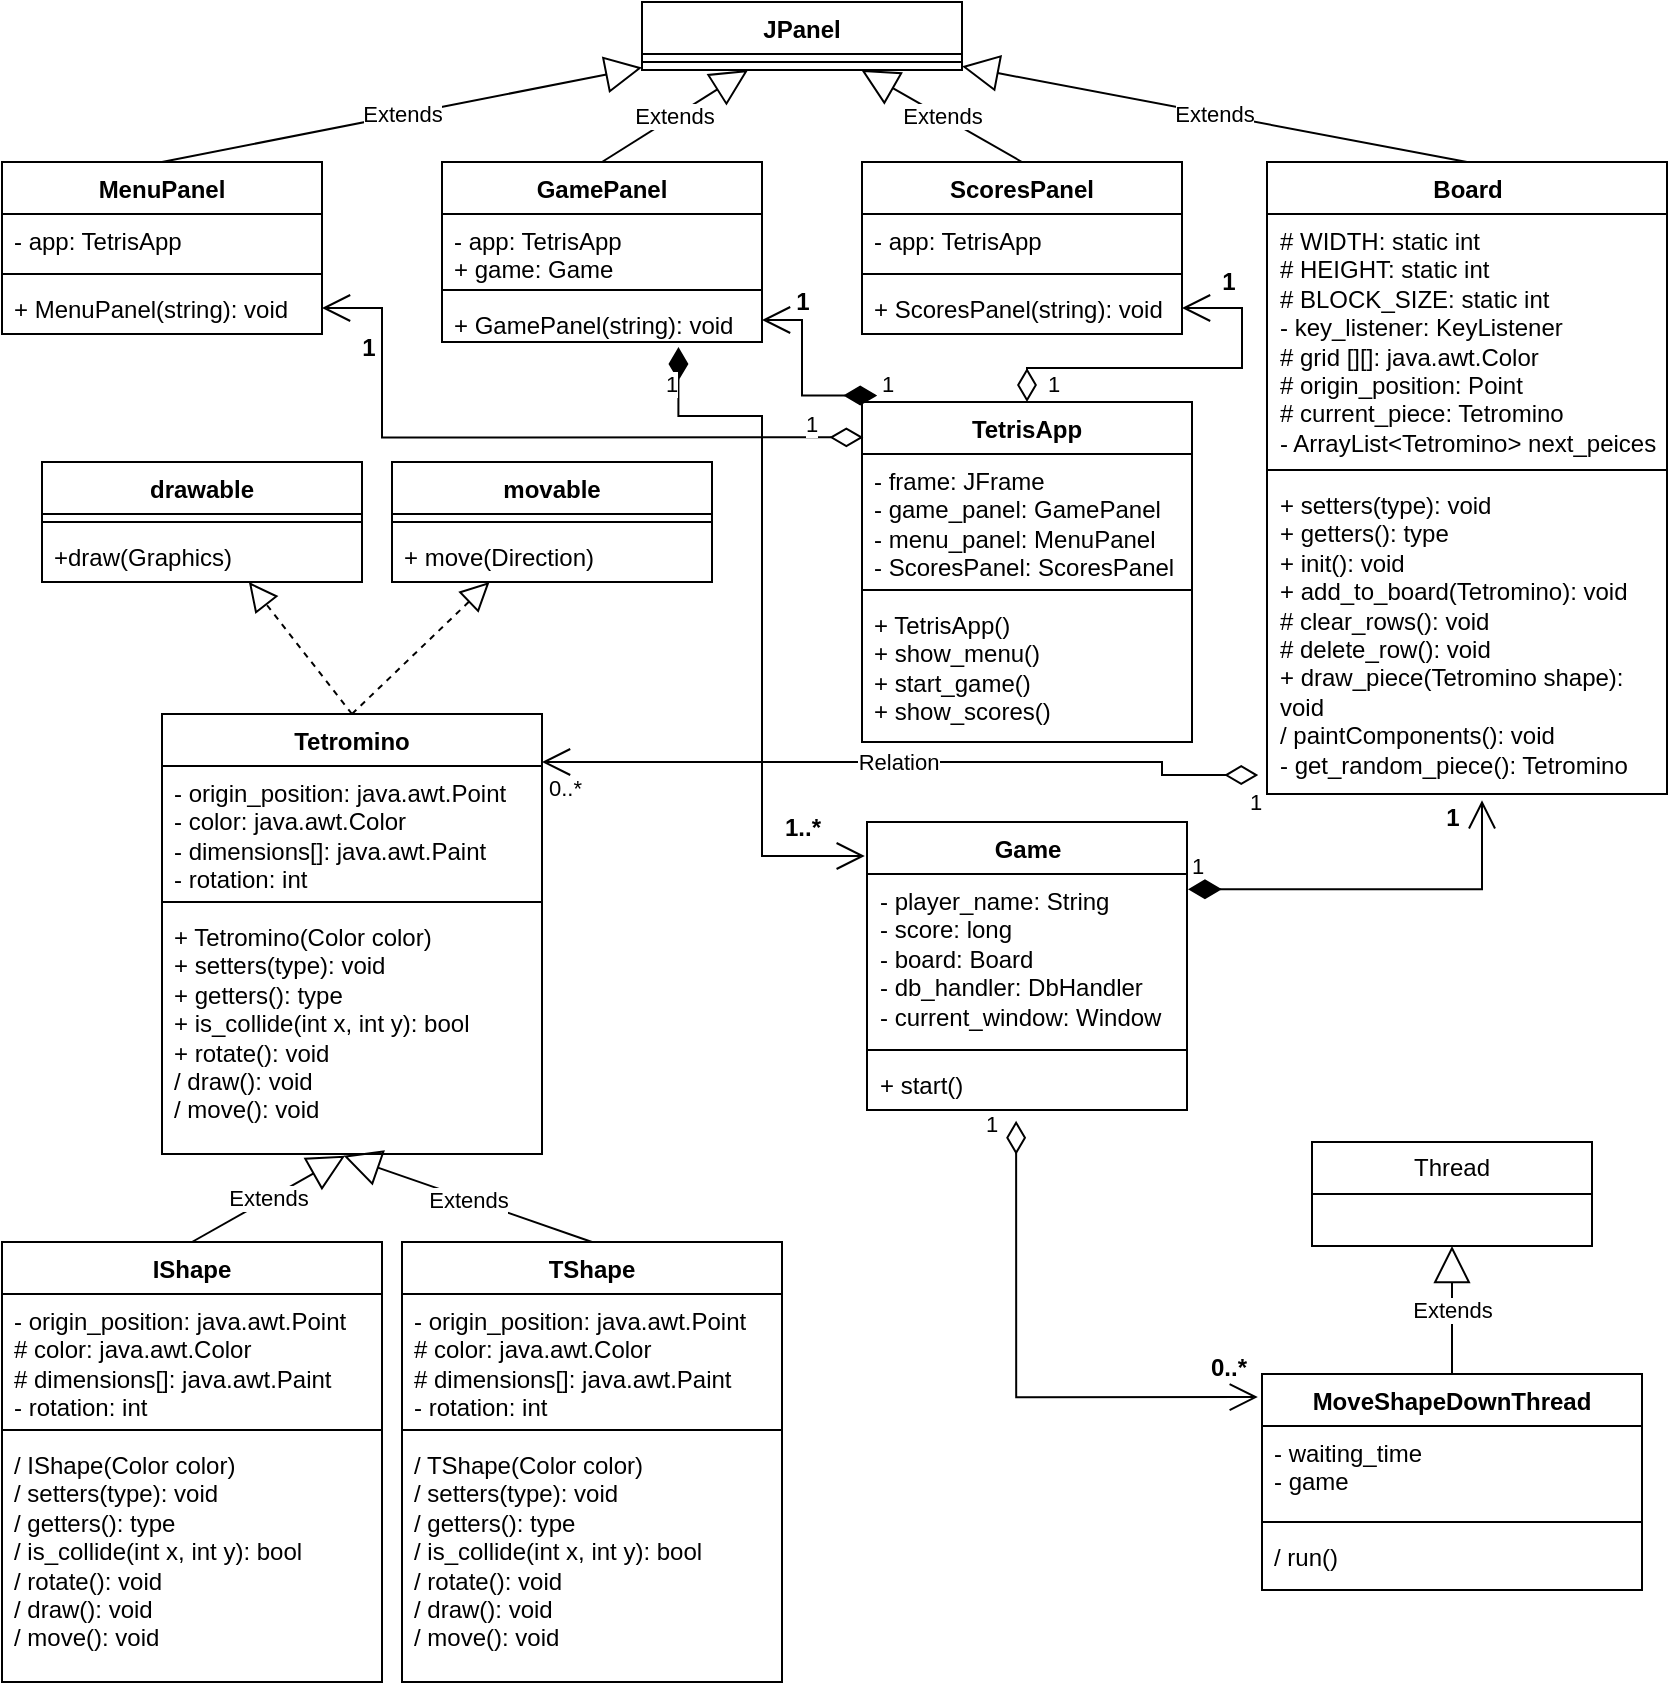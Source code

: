 <mxfile version="24.6.4" type="github">
  <diagram name="Page-1" id="LEk2RzjLMQXYnz17zCRp">
    <mxGraphModel dx="977" dy="553" grid="1" gridSize="10" guides="1" tooltips="1" connect="1" arrows="1" fold="1" page="1" pageScale="1" pageWidth="850" pageHeight="1100" math="0" shadow="0">
      <root>
        <mxCell id="0" />
        <mxCell id="1" parent="0" />
        <mxCell id="zfE6cm3D6rAWmVV0Wjxj-2" value="MenuPanel" style="swimlane;fontStyle=1;align=center;verticalAlign=top;childLayout=stackLayout;horizontal=1;startSize=26;horizontalStack=0;resizeParent=1;resizeParentMax=0;resizeLast=0;collapsible=1;marginBottom=0;whiteSpace=wrap;html=1;" vertex="1" parent="1">
          <mxGeometry x="10" y="80" width="160" height="86" as="geometry" />
        </mxCell>
        <mxCell id="zfE6cm3D6rAWmVV0Wjxj-3" value="- app: TetrisApp" style="text;strokeColor=none;fillColor=none;align=left;verticalAlign=top;spacingLeft=4;spacingRight=4;overflow=hidden;rotatable=0;points=[[0,0.5],[1,0.5]];portConstraint=eastwest;whiteSpace=wrap;html=1;" vertex="1" parent="zfE6cm3D6rAWmVV0Wjxj-2">
          <mxGeometry y="26" width="160" height="26" as="geometry" />
        </mxCell>
        <mxCell id="zfE6cm3D6rAWmVV0Wjxj-4" value="" style="line;strokeWidth=1;fillColor=none;align=left;verticalAlign=middle;spacingTop=-1;spacingLeft=3;spacingRight=3;rotatable=0;labelPosition=right;points=[];portConstraint=eastwest;strokeColor=inherit;" vertex="1" parent="zfE6cm3D6rAWmVV0Wjxj-2">
          <mxGeometry y="52" width="160" height="8" as="geometry" />
        </mxCell>
        <mxCell id="zfE6cm3D6rAWmVV0Wjxj-5" value="+ MenuPanel(string): void" style="text;strokeColor=none;fillColor=none;align=left;verticalAlign=top;spacingLeft=4;spacingRight=4;overflow=hidden;rotatable=0;points=[[0,0.5],[1,0.5]];portConstraint=eastwest;whiteSpace=wrap;html=1;" vertex="1" parent="zfE6cm3D6rAWmVV0Wjxj-2">
          <mxGeometry y="60" width="160" height="26" as="geometry" />
        </mxCell>
        <mxCell id="zfE6cm3D6rAWmVV0Wjxj-15" value="ScoresPanel" style="swimlane;fontStyle=1;align=center;verticalAlign=top;childLayout=stackLayout;horizontal=1;startSize=26;horizontalStack=0;resizeParent=1;resizeParentMax=0;resizeLast=0;collapsible=1;marginBottom=0;whiteSpace=wrap;html=1;" vertex="1" parent="1">
          <mxGeometry x="440" y="80" width="160" height="86" as="geometry" />
        </mxCell>
        <mxCell id="zfE6cm3D6rAWmVV0Wjxj-16" value="- app: TetrisApp" style="text;strokeColor=none;fillColor=none;align=left;verticalAlign=top;spacingLeft=4;spacingRight=4;overflow=hidden;rotatable=0;points=[[0,0.5],[1,0.5]];portConstraint=eastwest;whiteSpace=wrap;html=1;" vertex="1" parent="zfE6cm3D6rAWmVV0Wjxj-15">
          <mxGeometry y="26" width="160" height="26" as="geometry" />
        </mxCell>
        <mxCell id="zfE6cm3D6rAWmVV0Wjxj-17" value="" style="line;strokeWidth=1;fillColor=none;align=left;verticalAlign=middle;spacingTop=-1;spacingLeft=3;spacingRight=3;rotatable=0;labelPosition=right;points=[];portConstraint=eastwest;strokeColor=inherit;" vertex="1" parent="zfE6cm3D6rAWmVV0Wjxj-15">
          <mxGeometry y="52" width="160" height="8" as="geometry" />
        </mxCell>
        <mxCell id="zfE6cm3D6rAWmVV0Wjxj-18" value="+ ScoresPanel(string): void" style="text;strokeColor=none;fillColor=none;align=left;verticalAlign=top;spacingLeft=4;spacingRight=4;overflow=hidden;rotatable=0;points=[[0,0.5],[1,0.5]];portConstraint=eastwest;whiteSpace=wrap;html=1;" vertex="1" parent="zfE6cm3D6rAWmVV0Wjxj-15">
          <mxGeometry y="60" width="160" height="26" as="geometry" />
        </mxCell>
        <mxCell id="zfE6cm3D6rAWmVV0Wjxj-19" value="GamePanel" style="swimlane;fontStyle=1;align=center;verticalAlign=top;childLayout=stackLayout;horizontal=1;startSize=26;horizontalStack=0;resizeParent=1;resizeParentMax=0;resizeLast=0;collapsible=1;marginBottom=0;whiteSpace=wrap;html=1;" vertex="1" parent="1">
          <mxGeometry x="230" y="80" width="160" height="90" as="geometry" />
        </mxCell>
        <mxCell id="zfE6cm3D6rAWmVV0Wjxj-20" value="- app: TetrisApp&amp;nbsp;&lt;div&gt;+ game: Game&lt;/div&gt;" style="text;strokeColor=none;fillColor=none;align=left;verticalAlign=top;spacingLeft=4;spacingRight=4;overflow=hidden;rotatable=0;points=[[0,0.5],[1,0.5]];portConstraint=eastwest;whiteSpace=wrap;html=1;" vertex="1" parent="zfE6cm3D6rAWmVV0Wjxj-19">
          <mxGeometry y="26" width="160" height="34" as="geometry" />
        </mxCell>
        <mxCell id="zfE6cm3D6rAWmVV0Wjxj-21" value="" style="line;strokeWidth=1;fillColor=none;align=left;verticalAlign=middle;spacingTop=-1;spacingLeft=3;spacingRight=3;rotatable=0;labelPosition=right;points=[];portConstraint=eastwest;strokeColor=inherit;" vertex="1" parent="zfE6cm3D6rAWmVV0Wjxj-19">
          <mxGeometry y="60" width="160" height="8" as="geometry" />
        </mxCell>
        <mxCell id="zfE6cm3D6rAWmVV0Wjxj-22" value="+ GamePanel(string): void" style="text;strokeColor=none;fillColor=none;align=left;verticalAlign=top;spacingLeft=4;spacingRight=4;overflow=hidden;rotatable=0;points=[[0,0.5],[1,0.5]];portConstraint=eastwest;whiteSpace=wrap;html=1;" vertex="1" parent="zfE6cm3D6rAWmVV0Wjxj-19">
          <mxGeometry y="68" width="160" height="22" as="geometry" />
        </mxCell>
        <mxCell id="zfE6cm3D6rAWmVV0Wjxj-23" value="drawable" style="swimlane;fontStyle=1;align=center;verticalAlign=top;childLayout=stackLayout;horizontal=1;startSize=26;horizontalStack=0;resizeParent=1;resizeParentMax=0;resizeLast=0;collapsible=1;marginBottom=0;whiteSpace=wrap;html=1;" vertex="1" parent="1">
          <mxGeometry x="30" y="230" width="160" height="60" as="geometry" />
        </mxCell>
        <mxCell id="zfE6cm3D6rAWmVV0Wjxj-25" value="" style="line;strokeWidth=1;fillColor=none;align=left;verticalAlign=middle;spacingTop=-1;spacingLeft=3;spacingRight=3;rotatable=0;labelPosition=right;points=[];portConstraint=eastwest;strokeColor=inherit;" vertex="1" parent="zfE6cm3D6rAWmVV0Wjxj-23">
          <mxGeometry y="26" width="160" height="8" as="geometry" />
        </mxCell>
        <mxCell id="zfE6cm3D6rAWmVV0Wjxj-26" value="+draw(Graphics)" style="text;strokeColor=none;fillColor=none;align=left;verticalAlign=top;spacingLeft=4;spacingRight=4;overflow=hidden;rotatable=0;points=[[0,0.5],[1,0.5]];portConstraint=eastwest;whiteSpace=wrap;html=1;" vertex="1" parent="zfE6cm3D6rAWmVV0Wjxj-23">
          <mxGeometry y="34" width="160" height="26" as="geometry" />
        </mxCell>
        <mxCell id="zfE6cm3D6rAWmVV0Wjxj-32" value="Tetromino" style="swimlane;fontStyle=1;align=center;verticalAlign=top;childLayout=stackLayout;horizontal=1;startSize=26;horizontalStack=0;resizeParent=1;resizeParentMax=0;resizeLast=0;collapsible=1;marginBottom=0;whiteSpace=wrap;html=1;" vertex="1" parent="1">
          <mxGeometry x="90" y="356" width="190" height="220" as="geometry">
            <mxRectangle x="30" y="310" width="80" height="30" as="alternateBounds" />
          </mxGeometry>
        </mxCell>
        <mxCell id="zfE6cm3D6rAWmVV0Wjxj-33" value="- origin_position: java.awt.Point&lt;div&gt;- color: java.awt.Color&lt;/div&gt;&lt;div&gt;- dimensions[]: java.awt.Paint&lt;/div&gt;&lt;div&gt;- rotation: int&lt;br&gt;&lt;div&gt;&lt;br&gt;&lt;/div&gt;&lt;/div&gt;" style="text;strokeColor=none;fillColor=none;align=left;verticalAlign=top;spacingLeft=4;spacingRight=4;overflow=hidden;rotatable=0;points=[[0,0.5],[1,0.5]];portConstraint=eastwest;whiteSpace=wrap;html=1;" vertex="1" parent="zfE6cm3D6rAWmVV0Wjxj-32">
          <mxGeometry y="26" width="190" height="64" as="geometry" />
        </mxCell>
        <mxCell id="zfE6cm3D6rAWmVV0Wjxj-34" value="" style="line;strokeWidth=1;fillColor=none;align=left;verticalAlign=middle;spacingTop=-1;spacingLeft=3;spacingRight=3;rotatable=0;labelPosition=right;points=[];portConstraint=eastwest;strokeColor=inherit;" vertex="1" parent="zfE6cm3D6rAWmVV0Wjxj-32">
          <mxGeometry y="90" width="190" height="8" as="geometry" />
        </mxCell>
        <mxCell id="zfE6cm3D6rAWmVV0Wjxj-35" value="+ Tetromino(Color color)&lt;div&gt;+ setters(type): void&lt;div&gt;+ getters(): type&lt;/div&gt;&lt;div&gt;+ is_collide(int x, int y): bool&lt;/div&gt;&lt;div&gt;+ rotate(): void&lt;/div&gt;&lt;div&gt;/ draw(): void&lt;/div&gt;&lt;div&gt;/ move(): void&lt;/div&gt;&lt;div&gt;&lt;br&gt;&lt;/div&gt;&lt;/div&gt;" style="text;strokeColor=none;fillColor=none;align=left;verticalAlign=top;spacingLeft=4;spacingRight=4;overflow=hidden;rotatable=0;points=[[0,0.5],[1,0.5]];portConstraint=eastwest;whiteSpace=wrap;html=1;" vertex="1" parent="zfE6cm3D6rAWmVV0Wjxj-32">
          <mxGeometry y="98" width="190" height="122" as="geometry" />
        </mxCell>
        <mxCell id="zfE6cm3D6rAWmVV0Wjxj-45" value="Board" style="swimlane;fontStyle=1;align=center;verticalAlign=top;childLayout=stackLayout;horizontal=1;startSize=26;horizontalStack=0;resizeParent=1;resizeParentMax=0;resizeLast=0;collapsible=1;marginBottom=0;whiteSpace=wrap;html=1;" vertex="1" parent="1">
          <mxGeometry x="642.5" y="80" width="200" height="316" as="geometry">
            <mxRectangle x="30" y="310" width="80" height="30" as="alternateBounds" />
          </mxGeometry>
        </mxCell>
        <mxCell id="zfE6cm3D6rAWmVV0Wjxj-46" value="# WIDTH: static int&lt;div&gt;# HEIGHT: static int&lt;/div&gt;&lt;div&gt;# BLOCK_SIZE: static int&lt;/div&gt;&lt;div&gt;- key_listener: KeyListener&lt;div&gt;# grid [][]: java.awt.Color&lt;/div&gt;&lt;div&gt;# origin_position: Point&lt;/div&gt;&lt;div&gt;# current_piece: Tetromino&lt;/div&gt;&lt;div&gt;- ArrayList&amp;lt;Tetromino&amp;gt; next_peices&lt;br&gt;&lt;div&gt;&lt;div&gt;&lt;br&gt;&lt;/div&gt;&lt;/div&gt;&lt;/div&gt;&lt;/div&gt;" style="text;strokeColor=none;fillColor=none;align=left;verticalAlign=top;spacingLeft=4;spacingRight=4;overflow=hidden;rotatable=0;points=[[0,0.5],[1,0.5]];portConstraint=eastwest;whiteSpace=wrap;html=1;" vertex="1" parent="zfE6cm3D6rAWmVV0Wjxj-45">
          <mxGeometry y="26" width="200" height="124" as="geometry" />
        </mxCell>
        <mxCell id="zfE6cm3D6rAWmVV0Wjxj-47" value="" style="line;strokeWidth=1;fillColor=none;align=left;verticalAlign=middle;spacingTop=-1;spacingLeft=3;spacingRight=3;rotatable=0;labelPosition=right;points=[];portConstraint=eastwest;strokeColor=inherit;" vertex="1" parent="zfE6cm3D6rAWmVV0Wjxj-45">
          <mxGeometry y="150" width="200" height="8" as="geometry" />
        </mxCell>
        <mxCell id="zfE6cm3D6rAWmVV0Wjxj-48" value="+ setters(type): void&lt;div&gt;+ getters(): type&lt;/div&gt;&lt;div&gt;+ init(): void&lt;/div&gt;&lt;div&gt;&lt;span style=&quot;background-color: initial;&quot;&gt;+ add_to_board(Tetromino): void&lt;/span&gt;&lt;br&gt;&lt;/div&gt;&lt;div&gt;# clear_rows(): void&lt;/div&gt;&lt;div&gt;# delete_row(): void&lt;/div&gt;&lt;div&gt;+ draw_piece(Tetromino shape): void&lt;/div&gt;&lt;div&gt;/ paintComponents(): void&lt;/div&gt;&lt;div&gt;- get_random_piece(): Tetromino&lt;/div&gt;" style="text;strokeColor=none;fillColor=none;align=left;verticalAlign=top;spacingLeft=4;spacingRight=4;overflow=hidden;rotatable=0;points=[[0,0.5],[1,0.5]];portConstraint=eastwest;whiteSpace=wrap;html=1;" vertex="1" parent="zfE6cm3D6rAWmVV0Wjxj-45">
          <mxGeometry y="158" width="200" height="158" as="geometry" />
        </mxCell>
        <mxCell id="zfE6cm3D6rAWmVV0Wjxj-49" value="Thread" style="swimlane;fontStyle=0;childLayout=stackLayout;horizontal=1;startSize=26;fillColor=none;horizontalStack=0;resizeParent=1;resizeParentMax=0;resizeLast=0;collapsible=1;marginBottom=0;whiteSpace=wrap;html=1;" vertex="1" parent="1">
          <mxGeometry x="665" y="570" width="140" height="52" as="geometry" />
        </mxCell>
        <mxCell id="zfE6cm3D6rAWmVV0Wjxj-54" value="Extends" style="endArrow=block;endSize=16;endFill=0;html=1;rounded=0;" edge="1" parent="1" source="zfE6cm3D6rAWmVV0Wjxj-57" target="zfE6cm3D6rAWmVV0Wjxj-49">
          <mxGeometry x="-0.006" width="160" relative="1" as="geometry">
            <mxPoint x="735" y="736" as="sourcePoint" />
            <mxPoint x="575" y="596" as="targetPoint" />
            <mxPoint as="offset" />
          </mxGeometry>
        </mxCell>
        <mxCell id="zfE6cm3D6rAWmVV0Wjxj-57" value="MoveShapeDownThread" style="swimlane;fontStyle=1;align=center;verticalAlign=top;childLayout=stackLayout;horizontal=1;startSize=26;horizontalStack=0;resizeParent=1;resizeParentMax=0;resizeLast=0;collapsible=1;marginBottom=0;whiteSpace=wrap;html=1;" vertex="1" parent="1">
          <mxGeometry x="640" y="686" width="190" height="108" as="geometry">
            <mxRectangle x="30" y="310" width="80" height="30" as="alternateBounds" />
          </mxGeometry>
        </mxCell>
        <mxCell id="zfE6cm3D6rAWmVV0Wjxj-58" value="- waiting_time&lt;div&gt;- game&lt;br&gt;&lt;div&gt;&lt;div&gt;&lt;br&gt;&lt;/div&gt;&lt;/div&gt;&lt;/div&gt;" style="text;strokeColor=none;fillColor=none;align=left;verticalAlign=top;spacingLeft=4;spacingRight=4;overflow=hidden;rotatable=0;points=[[0,0.5],[1,0.5]];portConstraint=eastwest;whiteSpace=wrap;html=1;" vertex="1" parent="zfE6cm3D6rAWmVV0Wjxj-57">
          <mxGeometry y="26" width="190" height="44" as="geometry" />
        </mxCell>
        <mxCell id="zfE6cm3D6rAWmVV0Wjxj-59" value="" style="line;strokeWidth=1;fillColor=none;align=left;verticalAlign=middle;spacingTop=-1;spacingLeft=3;spacingRight=3;rotatable=0;labelPosition=right;points=[];portConstraint=eastwest;strokeColor=inherit;" vertex="1" parent="zfE6cm3D6rAWmVV0Wjxj-57">
          <mxGeometry y="70" width="190" height="8" as="geometry" />
        </mxCell>
        <mxCell id="zfE6cm3D6rAWmVV0Wjxj-60" value="/ run()&lt;br&gt;&lt;div&gt;&lt;br&gt;&lt;/div&gt;" style="text;strokeColor=none;fillColor=none;align=left;verticalAlign=top;spacingLeft=4;spacingRight=4;overflow=hidden;rotatable=0;points=[[0,0.5],[1,0.5]];portConstraint=eastwest;whiteSpace=wrap;html=1;" vertex="1" parent="zfE6cm3D6rAWmVV0Wjxj-57">
          <mxGeometry y="78" width="190" height="30" as="geometry" />
        </mxCell>
        <mxCell id="zfE6cm3D6rAWmVV0Wjxj-62" value="TetrisApp" style="swimlane;fontStyle=1;align=center;verticalAlign=top;childLayout=stackLayout;horizontal=1;startSize=26;horizontalStack=0;resizeParent=1;resizeParentMax=0;resizeLast=0;collapsible=1;marginBottom=0;whiteSpace=wrap;html=1;" vertex="1" parent="1">
          <mxGeometry x="440" y="200" width="165" height="170" as="geometry" />
        </mxCell>
        <mxCell id="zfE6cm3D6rAWmVV0Wjxj-63" value="- frame: JFrame&lt;div&gt;- game_panel: GamePanel&lt;/div&gt;&lt;div&gt;- menu_panel: MenuPanel&lt;/div&gt;&lt;div&gt;- ScoresPanel: ScoresPanel&lt;/div&gt;" style="text;strokeColor=none;fillColor=none;align=left;verticalAlign=top;spacingLeft=4;spacingRight=4;overflow=hidden;rotatable=0;points=[[0,0.5],[1,0.5]];portConstraint=eastwest;whiteSpace=wrap;html=1;" vertex="1" parent="zfE6cm3D6rAWmVV0Wjxj-62">
          <mxGeometry y="26" width="165" height="64" as="geometry" />
        </mxCell>
        <mxCell id="zfE6cm3D6rAWmVV0Wjxj-64" value="" style="line;strokeWidth=1;fillColor=none;align=left;verticalAlign=middle;spacingTop=-1;spacingLeft=3;spacingRight=3;rotatable=0;labelPosition=right;points=[];portConstraint=eastwest;strokeColor=inherit;" vertex="1" parent="zfE6cm3D6rAWmVV0Wjxj-62">
          <mxGeometry y="90" width="165" height="8" as="geometry" />
        </mxCell>
        <mxCell id="zfE6cm3D6rAWmVV0Wjxj-65" value="+ TetrisApp()&lt;div&gt;+ show_menu()&lt;/div&gt;&lt;div&gt;+ start_game()&lt;/div&gt;&lt;div&gt;+ show_scores()&lt;/div&gt;" style="text;strokeColor=none;fillColor=none;align=left;verticalAlign=top;spacingLeft=4;spacingRight=4;overflow=hidden;rotatable=0;points=[[0,0.5],[1,0.5]];portConstraint=eastwest;whiteSpace=wrap;html=1;" vertex="1" parent="zfE6cm3D6rAWmVV0Wjxj-62">
          <mxGeometry y="98" width="165" height="72" as="geometry" />
        </mxCell>
        <mxCell id="zfE6cm3D6rAWmVV0Wjxj-66" value="movable" style="swimlane;fontStyle=1;align=center;verticalAlign=top;childLayout=stackLayout;horizontal=1;startSize=26;horizontalStack=0;resizeParent=1;resizeParentMax=0;resizeLast=0;collapsible=1;marginBottom=0;whiteSpace=wrap;html=1;" vertex="1" parent="1">
          <mxGeometry x="205" y="230" width="160" height="60" as="geometry" />
        </mxCell>
        <mxCell id="zfE6cm3D6rAWmVV0Wjxj-67" value="" style="line;strokeWidth=1;fillColor=none;align=left;verticalAlign=middle;spacingTop=-1;spacingLeft=3;spacingRight=3;rotatable=0;labelPosition=right;points=[];portConstraint=eastwest;strokeColor=inherit;" vertex="1" parent="zfE6cm3D6rAWmVV0Wjxj-66">
          <mxGeometry y="26" width="160" height="8" as="geometry" />
        </mxCell>
        <mxCell id="zfE6cm3D6rAWmVV0Wjxj-68" value="+ move(Direction)" style="text;strokeColor=none;fillColor=none;align=left;verticalAlign=top;spacingLeft=4;spacingRight=4;overflow=hidden;rotatable=0;points=[[0,0.5],[1,0.5]];portConstraint=eastwest;whiteSpace=wrap;html=1;" vertex="1" parent="zfE6cm3D6rAWmVV0Wjxj-66">
          <mxGeometry y="34" width="160" height="26" as="geometry" />
        </mxCell>
        <mxCell id="zfE6cm3D6rAWmVV0Wjxj-70" value="" style="endArrow=block;dashed=1;endFill=0;endSize=12;html=1;rounded=0;exitX=0.5;exitY=0;exitDx=0;exitDy=0;" edge="1" parent="1" source="zfE6cm3D6rAWmVV0Wjxj-32" target="zfE6cm3D6rAWmVV0Wjxj-23">
          <mxGeometry width="160" relative="1" as="geometry">
            <mxPoint x="310" y="340" as="sourcePoint" />
            <mxPoint x="470" y="340" as="targetPoint" />
          </mxGeometry>
        </mxCell>
        <mxCell id="zfE6cm3D6rAWmVV0Wjxj-71" value="" style="endArrow=block;dashed=1;endFill=0;endSize=12;html=1;rounded=0;exitX=0.5;exitY=0;exitDx=0;exitDy=0;" edge="1" parent="1" source="zfE6cm3D6rAWmVV0Wjxj-32" target="zfE6cm3D6rAWmVV0Wjxj-66">
          <mxGeometry width="160" relative="1" as="geometry">
            <mxPoint x="120" y="370" as="sourcePoint" />
            <mxPoint x="120" y="300" as="targetPoint" />
          </mxGeometry>
        </mxCell>
        <mxCell id="zfE6cm3D6rAWmVV0Wjxj-72" value="IShape" style="swimlane;fontStyle=1;align=center;verticalAlign=top;childLayout=stackLayout;horizontal=1;startSize=26;horizontalStack=0;resizeParent=1;resizeParentMax=0;resizeLast=0;collapsible=1;marginBottom=0;whiteSpace=wrap;html=1;" vertex="1" parent="1">
          <mxGeometry x="10" y="620" width="190" height="220" as="geometry">
            <mxRectangle x="30" y="310" width="80" height="30" as="alternateBounds" />
          </mxGeometry>
        </mxCell>
        <mxCell id="zfE6cm3D6rAWmVV0Wjxj-73" value="- origin_position: java.awt.Point&lt;div&gt;# color: java.awt.Color&lt;/div&gt;&lt;div&gt;# dimensions[]: java.awt.Paint&lt;/div&gt;&lt;div&gt;- rotation: int&lt;br&gt;&lt;div&gt;&lt;br&gt;&lt;/div&gt;&lt;/div&gt;" style="text;strokeColor=none;fillColor=none;align=left;verticalAlign=top;spacingLeft=4;spacingRight=4;overflow=hidden;rotatable=0;points=[[0,0.5],[1,0.5]];portConstraint=eastwest;whiteSpace=wrap;html=1;" vertex="1" parent="zfE6cm3D6rAWmVV0Wjxj-72">
          <mxGeometry y="26" width="190" height="64" as="geometry" />
        </mxCell>
        <mxCell id="zfE6cm3D6rAWmVV0Wjxj-74" value="" style="line;strokeWidth=1;fillColor=none;align=left;verticalAlign=middle;spacingTop=-1;spacingLeft=3;spacingRight=3;rotatable=0;labelPosition=right;points=[];portConstraint=eastwest;strokeColor=inherit;" vertex="1" parent="zfE6cm3D6rAWmVV0Wjxj-72">
          <mxGeometry y="90" width="190" height="8" as="geometry" />
        </mxCell>
        <mxCell id="zfE6cm3D6rAWmVV0Wjxj-75" value="/ IShape(Color color)&lt;div&gt;/ setters(type): void&lt;div&gt;/ getters(): type&lt;/div&gt;&lt;div&gt;/ is_collide(int x, int y): bool&lt;/div&gt;&lt;div&gt;/ rotate(): void&lt;/div&gt;&lt;div&gt;/ draw(): void&lt;/div&gt;&lt;div&gt;/ move(): void&lt;/div&gt;&lt;div&gt;&lt;br&gt;&lt;/div&gt;&lt;/div&gt;" style="text;strokeColor=none;fillColor=none;align=left;verticalAlign=top;spacingLeft=4;spacingRight=4;overflow=hidden;rotatable=0;points=[[0,0.5],[1,0.5]];portConstraint=eastwest;whiteSpace=wrap;html=1;" vertex="1" parent="zfE6cm3D6rAWmVV0Wjxj-72">
          <mxGeometry y="98" width="190" height="122" as="geometry" />
        </mxCell>
        <mxCell id="zfE6cm3D6rAWmVV0Wjxj-76" value="TShape" style="swimlane;fontStyle=1;align=center;verticalAlign=top;childLayout=stackLayout;horizontal=1;startSize=26;horizontalStack=0;resizeParent=1;resizeParentMax=0;resizeLast=0;collapsible=1;marginBottom=0;whiteSpace=wrap;html=1;" vertex="1" parent="1">
          <mxGeometry x="210" y="620" width="190" height="220" as="geometry">
            <mxRectangle x="30" y="310" width="80" height="30" as="alternateBounds" />
          </mxGeometry>
        </mxCell>
        <mxCell id="zfE6cm3D6rAWmVV0Wjxj-77" value="- origin_position: java.awt.Point&lt;div&gt;# color: java.awt.Color&lt;/div&gt;&lt;div&gt;# dimensions[]: java.awt.Paint&lt;/div&gt;&lt;div&gt;- rotation: int&lt;br&gt;&lt;div&gt;&lt;br&gt;&lt;/div&gt;&lt;/div&gt;" style="text;strokeColor=none;fillColor=none;align=left;verticalAlign=top;spacingLeft=4;spacingRight=4;overflow=hidden;rotatable=0;points=[[0,0.5],[1,0.5]];portConstraint=eastwest;whiteSpace=wrap;html=1;" vertex="1" parent="zfE6cm3D6rAWmVV0Wjxj-76">
          <mxGeometry y="26" width="190" height="64" as="geometry" />
        </mxCell>
        <mxCell id="zfE6cm3D6rAWmVV0Wjxj-78" value="" style="line;strokeWidth=1;fillColor=none;align=left;verticalAlign=middle;spacingTop=-1;spacingLeft=3;spacingRight=3;rotatable=0;labelPosition=right;points=[];portConstraint=eastwest;strokeColor=inherit;" vertex="1" parent="zfE6cm3D6rAWmVV0Wjxj-76">
          <mxGeometry y="90" width="190" height="8" as="geometry" />
        </mxCell>
        <mxCell id="zfE6cm3D6rAWmVV0Wjxj-79" value="/ TShape(Color color)&lt;div&gt;/ setters(type): void&lt;div&gt;/ getters(): type&lt;/div&gt;&lt;div&gt;/ is_collide(int x, int y): bool&lt;/div&gt;&lt;div&gt;/ rotate(): void&lt;/div&gt;&lt;div&gt;/ draw(): void&lt;/div&gt;&lt;div&gt;/ move(): void&lt;/div&gt;&lt;div&gt;&lt;br&gt;&lt;/div&gt;&lt;/div&gt;" style="text;strokeColor=none;fillColor=none;align=left;verticalAlign=top;spacingLeft=4;spacingRight=4;overflow=hidden;rotatable=0;points=[[0,0.5],[1,0.5]];portConstraint=eastwest;whiteSpace=wrap;html=1;" vertex="1" parent="zfE6cm3D6rAWmVV0Wjxj-76">
          <mxGeometry y="98" width="190" height="122" as="geometry" />
        </mxCell>
        <mxCell id="zfE6cm3D6rAWmVV0Wjxj-80" value="Extends" style="endArrow=block;endSize=16;endFill=0;html=1;rounded=0;exitX=0.5;exitY=0;exitDx=0;exitDy=0;entryX=0.482;entryY=1.007;entryDx=0;entryDy=0;entryPerimeter=0;" edge="1" parent="1" source="zfE6cm3D6rAWmVV0Wjxj-72" target="zfE6cm3D6rAWmVV0Wjxj-35">
          <mxGeometry width="160" relative="1" as="geometry">
            <mxPoint x="310" y="610" as="sourcePoint" />
            <mxPoint x="470" y="610" as="targetPoint" />
          </mxGeometry>
        </mxCell>
        <mxCell id="zfE6cm3D6rAWmVV0Wjxj-81" value="Extends" style="endArrow=block;endSize=16;endFill=0;html=1;rounded=0;exitX=0.5;exitY=0;exitDx=0;exitDy=0;entryX=0.478;entryY=1.007;entryDx=0;entryDy=0;entryPerimeter=0;" edge="1" parent="1" source="zfE6cm3D6rAWmVV0Wjxj-76" target="zfE6cm3D6rAWmVV0Wjxj-35">
          <mxGeometry width="160" relative="1" as="geometry">
            <mxPoint x="115" y="610" as="sourcePoint" />
            <mxPoint x="192" y="587" as="targetPoint" />
          </mxGeometry>
        </mxCell>
        <mxCell id="zfE6cm3D6rAWmVV0Wjxj-82" value="JPanel" style="swimlane;fontStyle=1;align=center;verticalAlign=top;childLayout=stackLayout;horizontal=1;startSize=26;horizontalStack=0;resizeParent=1;resizeParentMax=0;resizeLast=0;collapsible=1;marginBottom=0;whiteSpace=wrap;html=1;" vertex="1" parent="1">
          <mxGeometry x="330" width="160" height="34" as="geometry" />
        </mxCell>
        <mxCell id="zfE6cm3D6rAWmVV0Wjxj-83" value="" style="line;strokeWidth=1;fillColor=none;align=left;verticalAlign=middle;spacingTop=-1;spacingLeft=3;spacingRight=3;rotatable=0;labelPosition=right;points=[];portConstraint=eastwest;strokeColor=inherit;" vertex="1" parent="zfE6cm3D6rAWmVV0Wjxj-82">
          <mxGeometry y="26" width="160" height="8" as="geometry" />
        </mxCell>
        <mxCell id="zfE6cm3D6rAWmVV0Wjxj-85" value="Extends" style="endArrow=block;endSize=16;endFill=0;html=1;rounded=0;exitX=0.5;exitY=0;exitDx=0;exitDy=0;" edge="1" parent="1" source="zfE6cm3D6rAWmVV0Wjxj-45" target="zfE6cm3D6rAWmVV0Wjxj-82">
          <mxGeometry width="160" relative="1" as="geometry">
            <mxPoint x="545" y="170" as="sourcePoint" />
            <mxPoint x="595" y="110" as="targetPoint" />
          </mxGeometry>
        </mxCell>
        <mxCell id="zfE6cm3D6rAWmVV0Wjxj-90" value="Extends" style="endArrow=block;endSize=16;endFill=0;html=1;rounded=0;exitX=0.5;exitY=0;exitDx=0;exitDy=0;" edge="1" parent="1" source="zfE6cm3D6rAWmVV0Wjxj-2" target="zfE6cm3D6rAWmVV0Wjxj-82">
          <mxGeometry width="160" relative="1" as="geometry">
            <mxPoint x="735" y="90" as="sourcePoint" />
            <mxPoint x="500" y="43" as="targetPoint" />
          </mxGeometry>
        </mxCell>
        <mxCell id="zfE6cm3D6rAWmVV0Wjxj-91" value="Extends" style="endArrow=block;endSize=16;endFill=0;html=1;rounded=0;exitX=0.5;exitY=0;exitDx=0;exitDy=0;" edge="1" parent="1" source="zfE6cm3D6rAWmVV0Wjxj-19" target="zfE6cm3D6rAWmVV0Wjxj-82">
          <mxGeometry width="160" relative="1" as="geometry">
            <mxPoint x="130" y="90" as="sourcePoint" />
            <mxPoint x="342" y="44" as="targetPoint" />
          </mxGeometry>
        </mxCell>
        <mxCell id="zfE6cm3D6rAWmVV0Wjxj-92" value="Extends" style="endArrow=block;endSize=16;endFill=0;html=1;rounded=0;exitX=0.5;exitY=0;exitDx=0;exitDy=0;" edge="1" parent="1" source="zfE6cm3D6rAWmVV0Wjxj-15" target="zfE6cm3D6rAWmVV0Wjxj-82">
          <mxGeometry width="160" relative="1" as="geometry">
            <mxPoint x="330" y="90" as="sourcePoint" />
            <mxPoint x="396" y="44" as="targetPoint" />
          </mxGeometry>
        </mxCell>
        <mxCell id="zfE6cm3D6rAWmVV0Wjxj-93" value="Game" style="swimlane;fontStyle=1;align=center;verticalAlign=top;childLayout=stackLayout;horizontal=1;startSize=26;horizontalStack=0;resizeParent=1;resizeParentMax=0;resizeLast=0;collapsible=1;marginBottom=0;whiteSpace=wrap;html=1;" vertex="1" parent="1">
          <mxGeometry x="442.5" y="410" width="160" height="144" as="geometry" />
        </mxCell>
        <mxCell id="zfE6cm3D6rAWmVV0Wjxj-94" value="- player_name: String&lt;div&gt;- score: long&lt;/div&gt;&lt;div&gt;- board: Board&lt;/div&gt;&lt;div&gt;- db_handler: DbHandler&lt;br&gt;&lt;div&gt;- current_window: Window&lt;/div&gt;&lt;/div&gt;" style="text;strokeColor=none;fillColor=none;align=left;verticalAlign=top;spacingLeft=4;spacingRight=4;overflow=hidden;rotatable=0;points=[[0,0.5],[1,0.5]];portConstraint=eastwest;whiteSpace=wrap;html=1;" vertex="1" parent="zfE6cm3D6rAWmVV0Wjxj-93">
          <mxGeometry y="26" width="160" height="84" as="geometry" />
        </mxCell>
        <mxCell id="zfE6cm3D6rAWmVV0Wjxj-95" value="" style="line;strokeWidth=1;fillColor=none;align=left;verticalAlign=middle;spacingTop=-1;spacingLeft=3;spacingRight=3;rotatable=0;labelPosition=right;points=[];portConstraint=eastwest;strokeColor=inherit;" vertex="1" parent="zfE6cm3D6rAWmVV0Wjxj-93">
          <mxGeometry y="110" width="160" height="8" as="geometry" />
        </mxCell>
        <mxCell id="zfE6cm3D6rAWmVV0Wjxj-96" value="+ start()" style="text;strokeColor=none;fillColor=none;align=left;verticalAlign=top;spacingLeft=4;spacingRight=4;overflow=hidden;rotatable=0;points=[[0,0.5],[1,0.5]];portConstraint=eastwest;whiteSpace=wrap;html=1;" vertex="1" parent="zfE6cm3D6rAWmVV0Wjxj-93">
          <mxGeometry y="118" width="160" height="26" as="geometry" />
        </mxCell>
        <mxCell id="zfE6cm3D6rAWmVV0Wjxj-102" value="1" style="endArrow=open;html=1;endSize=12;startArrow=diamondThin;startSize=14;startFill=0;edgeStyle=orthogonalEdgeStyle;align=left;verticalAlign=bottom;rounded=0;exitX=0.004;exitY=0.104;exitDx=0;exitDy=0;exitPerimeter=0;entryX=1;entryY=0.5;entryDx=0;entryDy=0;" edge="1" parent="1" source="zfE6cm3D6rAWmVV0Wjxj-62" target="zfE6cm3D6rAWmVV0Wjxj-5">
          <mxGeometry x="-0.817" y="2" relative="1" as="geometry">
            <mxPoint x="340" y="280" as="sourcePoint" />
            <mxPoint x="500" y="280" as="targetPoint" />
            <Array as="points">
              <mxPoint x="200" y="218" />
              <mxPoint x="200" y="153" />
            </Array>
            <mxPoint as="offset" />
          </mxGeometry>
        </mxCell>
        <mxCell id="zfE6cm3D6rAWmVV0Wjxj-103" value="1" style="endArrow=open;html=1;endSize=12;startArrow=diamondThin;startSize=14;startFill=1;edgeStyle=orthogonalEdgeStyle;align=left;verticalAlign=bottom;rounded=0;exitX=0.046;exitY=-0.019;exitDx=0;exitDy=0;exitPerimeter=0;entryX=1;entryY=0.5;entryDx=0;entryDy=0;" edge="1" parent="1" source="zfE6cm3D6rAWmVV0Wjxj-62" target="zfE6cm3D6rAWmVV0Wjxj-22">
          <mxGeometry x="-1" y="3" relative="1" as="geometry">
            <mxPoint x="340" y="280" as="sourcePoint" />
            <mxPoint x="500" y="280" as="targetPoint" />
            <Array as="points">
              <mxPoint x="410" y="197" />
              <mxPoint x="410" y="159" />
            </Array>
          </mxGeometry>
        </mxCell>
        <mxCell id="zfE6cm3D6rAWmVV0Wjxj-104" value="1" style="endArrow=open;html=1;endSize=12;startArrow=diamondThin;startSize=14;startFill=0;edgeStyle=orthogonalEdgeStyle;align=left;verticalAlign=bottom;rounded=0;exitX=0.5;exitY=0;exitDx=0;exitDy=0;entryX=1;entryY=0.5;entryDx=0;entryDy=0;" edge="1" parent="1" source="zfE6cm3D6rAWmVV0Wjxj-62" target="zfE6cm3D6rAWmVV0Wjxj-18">
          <mxGeometry x="-1" y="-7" relative="1" as="geometry">
            <mxPoint x="340" y="280" as="sourcePoint" />
            <mxPoint x="500" y="280" as="targetPoint" />
            <Array as="points">
              <mxPoint x="522" y="183" />
              <mxPoint x="630" y="183" />
              <mxPoint x="630" y="153" />
            </Array>
            <mxPoint x="1" as="offset" />
          </mxGeometry>
        </mxCell>
        <mxCell id="zfE6cm3D6rAWmVV0Wjxj-105" value="1" style="endArrow=open;html=1;endSize=12;startArrow=diamondThin;startSize=14;startFill=1;edgeStyle=orthogonalEdgeStyle;align=left;verticalAlign=bottom;rounded=0;exitX=0.739;exitY=1.112;exitDx=0;exitDy=0;exitPerimeter=0;entryX=-0.007;entryY=0.115;entryDx=0;entryDy=0;entryPerimeter=0;" edge="1" parent="1" source="zfE6cm3D6rAWmVV0Wjxj-22" target="zfE6cm3D6rAWmVV0Wjxj-93">
          <mxGeometry x="-0.842" y="-8" relative="1" as="geometry">
            <mxPoint x="458" y="207" as="sourcePoint" />
            <mxPoint x="400" y="169" as="targetPoint" />
            <Array as="points">
              <mxPoint x="348" y="207" />
              <mxPoint x="390" y="207" />
              <mxPoint x="390" y="427" />
              <mxPoint x="441" y="427" />
            </Array>
            <mxPoint as="offset" />
          </mxGeometry>
        </mxCell>
        <mxCell id="zfE6cm3D6rAWmVV0Wjxj-106" value="1" style="endArrow=open;html=1;endSize=12;startArrow=diamondThin;startSize=14;startFill=1;edgeStyle=orthogonalEdgeStyle;align=left;verticalAlign=bottom;rounded=0;entryX=0.981;entryY=0.131;entryDx=0;entryDy=0;entryPerimeter=0;exitX=1.003;exitY=0.091;exitDx=0;exitDy=0;exitPerimeter=0;" edge="1" parent="1" source="zfE6cm3D6rAWmVV0Wjxj-94" target="zfE6cm3D6rAWmVV0Wjxj-114">
          <mxGeometry x="-1" y="3" relative="1" as="geometry">
            <mxPoint x="358" y="182" as="sourcePoint" />
            <mxPoint x="451" y="437" as="targetPoint" />
            <Array as="points">
              <mxPoint x="750" y="444" />
              <mxPoint x="750" y="399" />
            </Array>
          </mxGeometry>
        </mxCell>
        <mxCell id="zfE6cm3D6rAWmVV0Wjxj-107" value="Relation" style="endArrow=open;html=1;endSize=12;startArrow=diamondThin;startSize=14;startFill=0;edgeStyle=orthogonalEdgeStyle;rounded=0;exitX=-0.022;exitY=0.94;exitDx=0;exitDy=0;exitPerimeter=0;" edge="1" parent="1" source="zfE6cm3D6rAWmVV0Wjxj-48">
          <mxGeometry x="0.025" relative="1" as="geometry">
            <mxPoint x="390" y="480" as="sourcePoint" />
            <mxPoint x="280" y="380" as="targetPoint" />
            <Array as="points">
              <mxPoint x="590" y="386" />
              <mxPoint x="590" y="380" />
              <mxPoint x="280" y="380" />
            </Array>
            <mxPoint as="offset" />
          </mxGeometry>
        </mxCell>
        <mxCell id="zfE6cm3D6rAWmVV0Wjxj-108" value="1" style="edgeLabel;resizable=0;html=1;align=left;verticalAlign=top;" connectable="0" vertex="1" parent="zfE6cm3D6rAWmVV0Wjxj-107">
          <mxGeometry x="-1" relative="1" as="geometry">
            <mxPoint x="-6" as="offset" />
          </mxGeometry>
        </mxCell>
        <mxCell id="zfE6cm3D6rAWmVV0Wjxj-109" value="0..*" style="edgeLabel;resizable=0;html=1;align=right;verticalAlign=top;" connectable="0" vertex="1" parent="zfE6cm3D6rAWmVV0Wjxj-107">
          <mxGeometry x="1" relative="1" as="geometry">
            <mxPoint x="20" as="offset" />
          </mxGeometry>
        </mxCell>
        <mxCell id="zfE6cm3D6rAWmVV0Wjxj-110" value="1" style="text;align=center;fontStyle=1;verticalAlign=middle;spacingLeft=3;spacingRight=3;strokeColor=none;rotatable=0;points=[[0,0.5],[1,0.5]];portConstraint=eastwest;html=1;" vertex="1" parent="1">
          <mxGeometry x="390" y="140" width="40" height="20" as="geometry" />
        </mxCell>
        <mxCell id="zfE6cm3D6rAWmVV0Wjxj-112" value="1" style="text;align=center;fontStyle=1;verticalAlign=middle;spacingLeft=3;spacingRight=3;strokeColor=none;rotatable=0;points=[[0,0.5],[1,0.5]];portConstraint=eastwest;html=1;" vertex="1" parent="1">
          <mxGeometry x="175" y="160" width="35" height="26" as="geometry" />
        </mxCell>
        <mxCell id="zfE6cm3D6rAWmVV0Wjxj-114" value="1" style="text;align=center;fontStyle=1;verticalAlign=middle;spacingLeft=3;spacingRight=3;strokeColor=none;rotatable=0;points=[[0,0.5],[1,0.5]];portConstraint=eastwest;html=1;" vertex="1" parent="1">
          <mxGeometry x="720" y="396" width="30" height="24" as="geometry" />
        </mxCell>
        <mxCell id="zfE6cm3D6rAWmVV0Wjxj-115" value="1..*" style="text;align=center;fontStyle=1;verticalAlign=middle;spacingLeft=3;spacingRight=3;strokeColor=none;rotatable=0;points=[[0,0.5],[1,0.5]];portConstraint=eastwest;html=1;" vertex="1" parent="1">
          <mxGeometry x="390" y="400" width="40" height="26" as="geometry" />
        </mxCell>
        <mxCell id="zfE6cm3D6rAWmVV0Wjxj-117" value="1" style="text;align=center;fontStyle=1;verticalAlign=middle;spacingLeft=3;spacingRight=3;strokeColor=none;rotatable=0;points=[[0,0.5],[1,0.5]];portConstraint=eastwest;html=1;" vertex="1" parent="1">
          <mxGeometry x="602.5" y="130" width="40" height="20" as="geometry" />
        </mxCell>
        <mxCell id="zfE6cm3D6rAWmVV0Wjxj-118" value="1" style="endArrow=open;html=1;endSize=12;startArrow=diamondThin;startSize=14;startFill=0;edgeStyle=orthogonalEdgeStyle;align=left;verticalAlign=bottom;rounded=0;exitX=0.466;exitY=1.206;exitDx=0;exitDy=0;exitPerimeter=0;entryX=-0.011;entryY=0.107;entryDx=0;entryDy=0;entryPerimeter=0;" edge="1" parent="1" source="zfE6cm3D6rAWmVV0Wjxj-96" target="zfE6cm3D6rAWmVV0Wjxj-57">
          <mxGeometry x="-0.918" y="-17" relative="1" as="geometry">
            <mxPoint x="400" y="630" as="sourcePoint" />
            <mxPoint x="560" y="630" as="targetPoint" />
            <Array as="points">
              <mxPoint x="517" y="698" />
            </Array>
            <mxPoint as="offset" />
          </mxGeometry>
        </mxCell>
        <mxCell id="zfE6cm3D6rAWmVV0Wjxj-119" value="0..*" style="text;align=center;fontStyle=1;verticalAlign=middle;spacingLeft=3;spacingRight=3;strokeColor=none;rotatable=0;points=[[0,0.5],[1,0.5]];portConstraint=eastwest;html=1;" vertex="1" parent="1">
          <mxGeometry x="582.5" y="670" width="80" height="26" as="geometry" />
        </mxCell>
      </root>
    </mxGraphModel>
  </diagram>
</mxfile>
